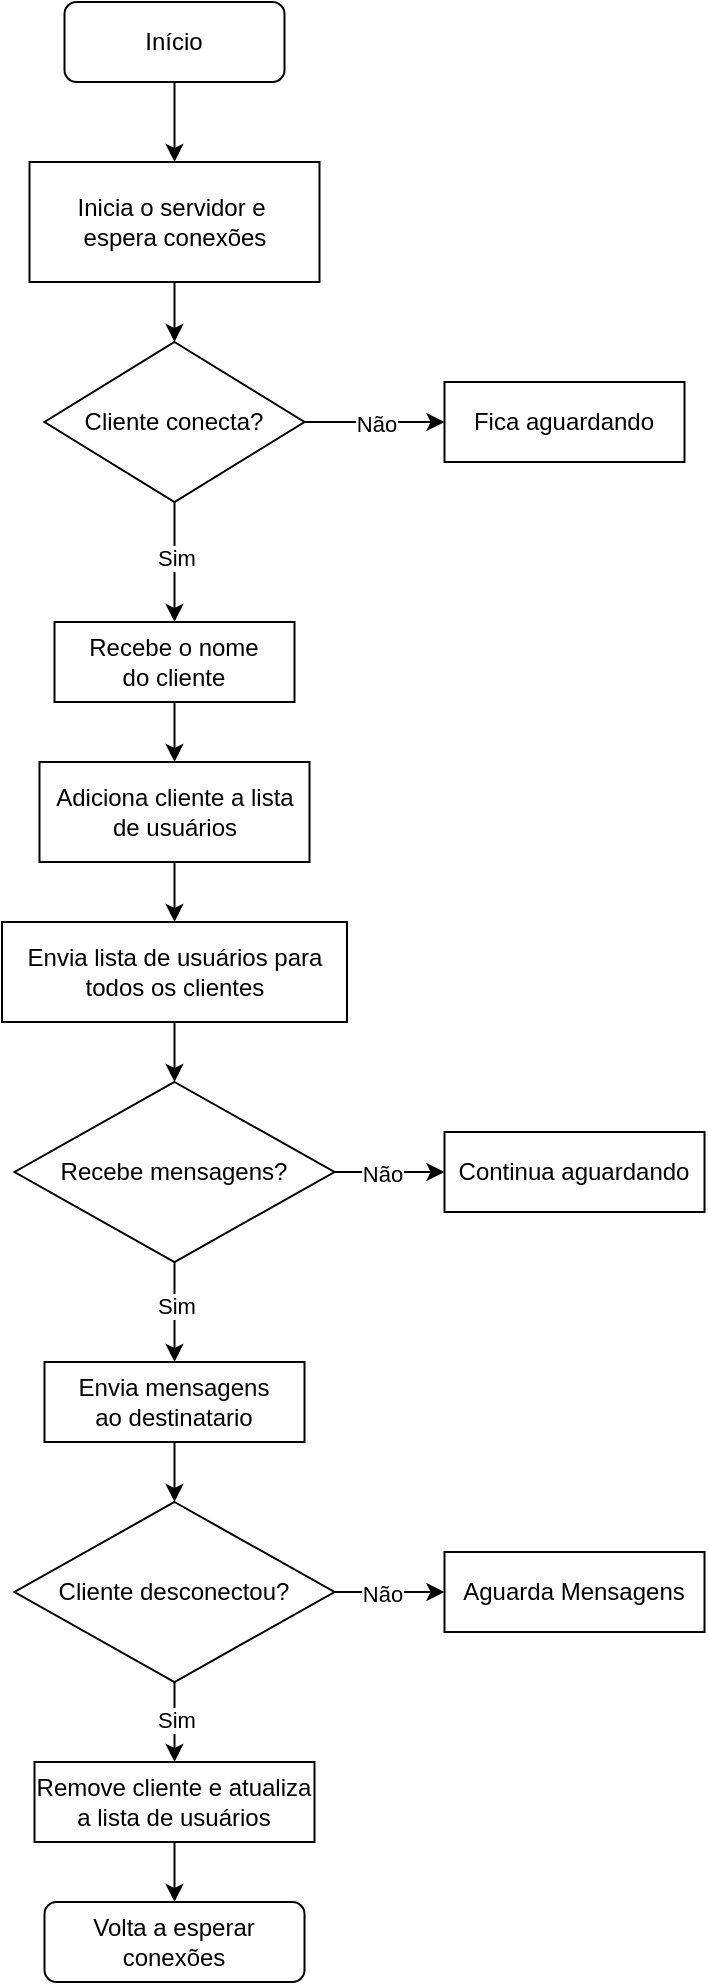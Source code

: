 <mxfile>
    <diagram id="GG-shx4G4frAoi8Gg2Dk" name="Page-1">
        <mxGraphModel dx="1860" dy="1968" grid="1" gridSize="10" guides="1" tooltips="1" connect="1" arrows="1" fold="1" page="1" pageScale="1" pageWidth="850" pageHeight="1100" math="0" shadow="0">
            <root>
                <mxCell id="0"/>
                <mxCell id="1" parent="0"/>
                <mxCell id="5" style="edgeStyle=none;html=1;" edge="1" parent="1" source="4">
                    <mxGeometry relative="1" as="geometry">
                        <mxPoint x="335.25" y="135" as="targetPoint"/>
                    </mxGeometry>
                </mxCell>
                <mxCell id="4" value="Início" style="rounded=1;whiteSpace=wrap;html=1;" vertex="1" parent="1">
                    <mxGeometry x="280.25" y="55" width="110" height="40" as="geometry"/>
                </mxCell>
                <mxCell id="11" style="edgeStyle=none;html=1;entryX=0.5;entryY=0;entryDx=0;entryDy=0;" edge="1" parent="1" source="7" target="8">
                    <mxGeometry relative="1" as="geometry"/>
                </mxCell>
                <mxCell id="7" value="&lt;span&gt;&lt;font style=&quot;color: light-dark(rgb(0, 0, 0), rgb(255, 255, 255));&quot;&gt;Inicia o servidor e&amp;nbsp;&lt;/font&gt;&lt;/span&gt;&lt;div style=&quot;scrollbar-color: light-dark(#e2e2e2, #4b4b4b)&lt;br/&gt;&#x9;&#x9;&#x9;&#x9;&#x9;light-dark(#fbfbfb, var(--dark-panel-color));&quot;&gt;&lt;font style=&quot;color: light-dark(rgb(0, 0, 0), rgb(255, 255, 255));&quot;&gt;espera conexões&lt;/font&gt;&lt;/div&gt;" style="rounded=0;whiteSpace=wrap;html=1;" vertex="1" parent="1">
                    <mxGeometry x="262.75" y="135" width="145" height="60" as="geometry"/>
                </mxCell>
                <mxCell id="9" style="edgeStyle=none;html=1;" edge="1" parent="1" source="8">
                    <mxGeometry relative="1" as="geometry">
                        <mxPoint x="470.25" y="265" as="targetPoint"/>
                    </mxGeometry>
                </mxCell>
                <mxCell id="10" value="Não" style="edgeLabel;html=1;align=center;verticalAlign=middle;resizable=0;points=[];" vertex="1" connectable="0" parent="9">
                    <mxGeometry y="-1" relative="1" as="geometry">
                        <mxPoint as="offset"/>
                    </mxGeometry>
                </mxCell>
                <mxCell id="13" style="edgeStyle=none;html=1;" edge="1" parent="1" source="8">
                    <mxGeometry relative="1" as="geometry">
                        <mxPoint x="335.25" y="365" as="targetPoint"/>
                    </mxGeometry>
                </mxCell>
                <mxCell id="14" value="Sim" style="edgeLabel;html=1;align=center;verticalAlign=middle;resizable=0;points=[];" vertex="1" connectable="0" parent="13">
                    <mxGeometry x="-0.067" y="5" relative="1" as="geometry">
                        <mxPoint x="-5" as="offset"/>
                    </mxGeometry>
                </mxCell>
                <mxCell id="8" value="Cliente conecta?" style="rhombus;whiteSpace=wrap;html=1;" vertex="1" parent="1">
                    <mxGeometry x="270.25" y="225" width="130" height="80" as="geometry"/>
                </mxCell>
                <mxCell id="12" value="Fica aguardando" style="rounded=0;whiteSpace=wrap;html=1;" vertex="1" parent="1">
                    <mxGeometry x="470.25" y="245" width="120" height="40" as="geometry"/>
                </mxCell>
                <mxCell id="17" style="edgeStyle=none;html=1;entryX=0.5;entryY=0;entryDx=0;entryDy=0;" edge="1" parent="1" source="15" target="16">
                    <mxGeometry relative="1" as="geometry"/>
                </mxCell>
                <mxCell id="15" value="Recebe o nome&lt;div&gt;do cliente&lt;/div&gt;" style="rounded=0;whiteSpace=wrap;html=1;strokeColor=light-dark(#000000,#FFFFFF);" vertex="1" parent="1">
                    <mxGeometry x="275.25" y="365" width="120" height="40" as="geometry"/>
                </mxCell>
                <mxCell id="19" style="edgeStyle=none;html=1;entryX=0.5;entryY=0;entryDx=0;entryDy=0;" edge="1" parent="1" source="16" target="18">
                    <mxGeometry relative="1" as="geometry"/>
                </mxCell>
                <mxCell id="16" value="Adiciona cliente a lista de usuários" style="rounded=0;whiteSpace=wrap;html=1;" vertex="1" parent="1">
                    <mxGeometry x="267.75" y="435" width="135" height="50" as="geometry"/>
                </mxCell>
                <mxCell id="21" style="edgeStyle=none;html=1;entryX=0.5;entryY=0;entryDx=0;entryDy=0;" edge="1" parent="1" source="18" target="20">
                    <mxGeometry relative="1" as="geometry"/>
                </mxCell>
                <mxCell id="18" value="Envia lista de usuários para todos os clientes" style="rounded=0;whiteSpace=wrap;html=1;" vertex="1" parent="1">
                    <mxGeometry x="249" y="515" width="172.5" height="50" as="geometry"/>
                </mxCell>
                <mxCell id="22" style="edgeStyle=none;html=1;" edge="1" parent="1" source="20">
                    <mxGeometry relative="1" as="geometry">
                        <mxPoint x="470.25" y="640" as="targetPoint"/>
                    </mxGeometry>
                </mxCell>
                <mxCell id="23" value="Não" style="edgeLabel;html=1;align=center;verticalAlign=middle;resizable=0;points=[];" vertex="1" connectable="0" parent="22">
                    <mxGeometry x="-0.164" y="-1" relative="1" as="geometry">
                        <mxPoint as="offset"/>
                    </mxGeometry>
                </mxCell>
                <mxCell id="25" style="edgeStyle=none;html=1;" edge="1" parent="1" source="20">
                    <mxGeometry relative="1" as="geometry">
                        <mxPoint x="335.25" y="735" as="targetPoint"/>
                    </mxGeometry>
                </mxCell>
                <mxCell id="26" value="Sim" style="edgeLabel;html=1;align=center;verticalAlign=middle;resizable=0;points=[];" vertex="1" connectable="0" parent="25">
                    <mxGeometry x="-0.15" y="3" relative="1" as="geometry">
                        <mxPoint x="-3" as="offset"/>
                    </mxGeometry>
                </mxCell>
                <mxCell id="20" value="Recebe mensagens?" style="rhombus;whiteSpace=wrap;html=1;" vertex="1" parent="1">
                    <mxGeometry x="255.25" y="595" width="160" height="90" as="geometry"/>
                </mxCell>
                <mxCell id="24" value="Continua aguardando" style="rounded=0;whiteSpace=wrap;html=1;" vertex="1" parent="1">
                    <mxGeometry x="470.25" y="620" width="130" height="40" as="geometry"/>
                </mxCell>
                <mxCell id="28" style="edgeStyle=none;html=1;" edge="1" parent="1" source="27">
                    <mxGeometry relative="1" as="geometry">
                        <mxPoint x="335.25" y="805" as="targetPoint"/>
                    </mxGeometry>
                </mxCell>
                <mxCell id="27" value="Envia mensagens&lt;div&gt;&lt;span style=&quot;background-color: transparent;&quot;&gt;ao destinatario&lt;/span&gt;&lt;/div&gt;" style="rounded=0;whiteSpace=wrap;html=1;strokeColor=light-dark(#000000,#FFFFFF);" vertex="1" parent="1">
                    <mxGeometry x="270.25" y="735" width="130" height="40" as="geometry"/>
                </mxCell>
                <mxCell id="33" style="edgeStyle=none;html=1;" edge="1" parent="1" source="29">
                    <mxGeometry relative="1" as="geometry">
                        <mxPoint x="335.25" y="935" as="targetPoint"/>
                    </mxGeometry>
                </mxCell>
                <mxCell id="34" value="Sim" style="edgeLabel;html=1;align=center;verticalAlign=middle;resizable=0;points=[];" vertex="1" connectable="0" parent="33">
                    <mxGeometry x="-0.05" relative="1" as="geometry">
                        <mxPoint as="offset"/>
                    </mxGeometry>
                </mxCell>
                <mxCell id="29" value="Cliente desconectou?" style="rhombus;whiteSpace=wrap;html=1;" vertex="1" parent="1">
                    <mxGeometry x="255.25" y="805" width="160" height="90" as="geometry"/>
                </mxCell>
                <mxCell id="30" style="edgeStyle=none;html=1;exitX=1;exitY=0.5;exitDx=0;exitDy=0;entryX=0;entryY=0.5;entryDx=0;entryDy=0;" edge="1" parent="1" source="29" target="32">
                    <mxGeometry relative="1" as="geometry">
                        <mxPoint x="470.25" y="845" as="targetPoint"/>
                        <mxPoint x="415.25" y="845" as="sourcePoint"/>
                    </mxGeometry>
                </mxCell>
                <mxCell id="31" value="Não" style="edgeLabel;html=1;align=center;verticalAlign=middle;resizable=0;points=[];" vertex="1" connectable="0" parent="30">
                    <mxGeometry x="-0.164" y="-1" relative="1" as="geometry">
                        <mxPoint as="offset"/>
                    </mxGeometry>
                </mxCell>
                <mxCell id="32" value="Aguarda Mensagens" style="rounded=0;whiteSpace=wrap;html=1;" vertex="1" parent="1">
                    <mxGeometry x="470.25" y="830" width="130" height="40" as="geometry"/>
                </mxCell>
                <mxCell id="36" style="edgeStyle=none;html=1;" edge="1" parent="1" source="35">
                    <mxGeometry relative="1" as="geometry">
                        <mxPoint x="335.25" y="1005" as="targetPoint"/>
                    </mxGeometry>
                </mxCell>
                <mxCell id="35" value="Remove cliente e atualiza a lista de usuários" style="rounded=0;whiteSpace=wrap;html=1;" vertex="1" parent="1">
                    <mxGeometry x="265.25" y="935" width="140" height="40" as="geometry"/>
                </mxCell>
                <mxCell id="37" value="Volta a esperar conexões" style="rounded=1;whiteSpace=wrap;html=1;" vertex="1" parent="1">
                    <mxGeometry x="270.25" y="1005" width="130" height="40" as="geometry"/>
                </mxCell>
            </root>
        </mxGraphModel>
    </diagram>
</mxfile>